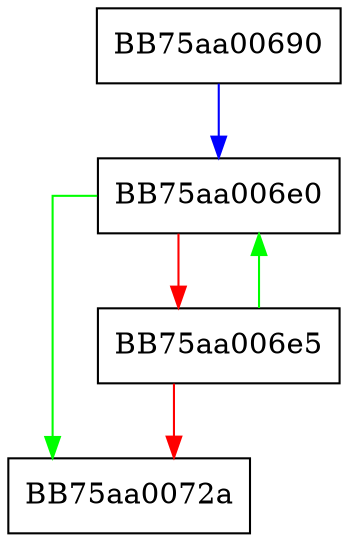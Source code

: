 digraph do_transform {
  node [shape="box"];
  graph [splines=ortho];
  BB75aa00690 -> BB75aa006e0 [color="blue"];
  BB75aa006e0 -> BB75aa0072a [color="green"];
  BB75aa006e0 -> BB75aa006e5 [color="red"];
  BB75aa006e5 -> BB75aa006e0 [color="green"];
  BB75aa006e5 -> BB75aa0072a [color="red"];
}